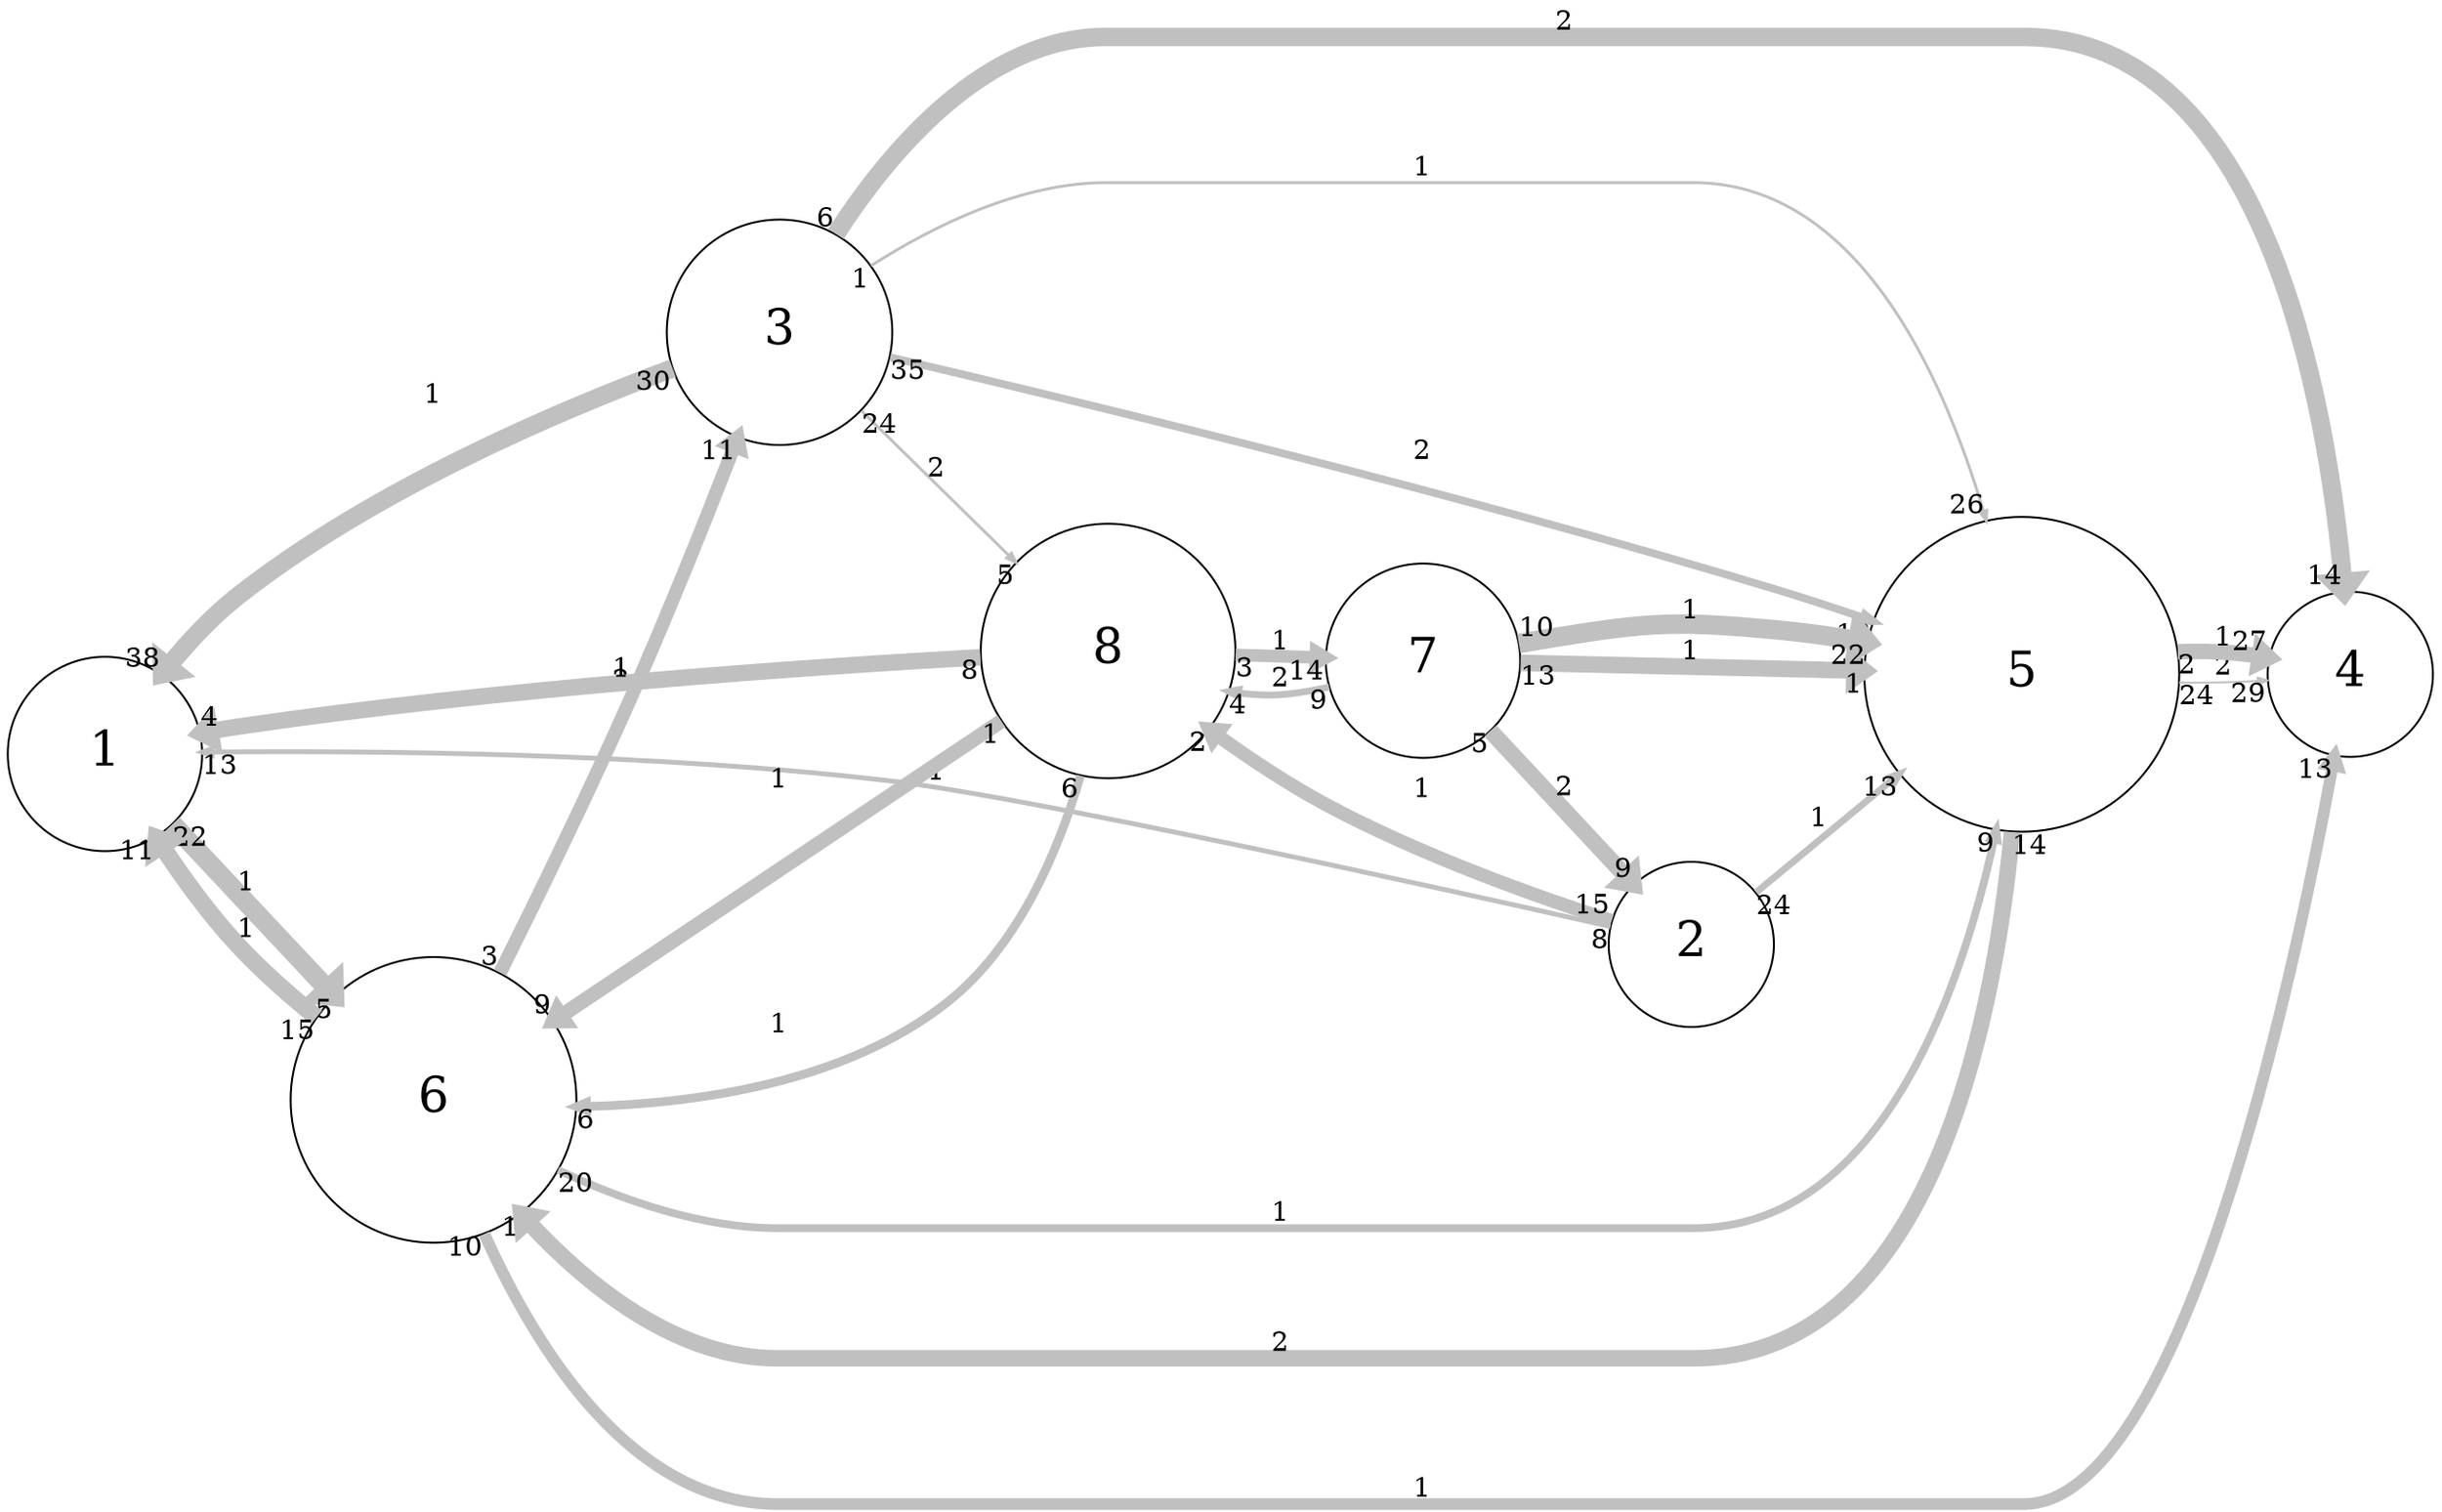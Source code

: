 digraph "" {
	graph [bb="0,0,1225,867.5",
		overlap=false,
		rankdir=LR,
		ratio=0.5,
		scale=1,
		splines=spline
	];
	node [fontsize=25,
		label="\N",
		shape=circle
	];
	edge [arrowsize=0.5,
		splines=true
	];
	0	[height=1.3929,
		label=1,
		pos="49.964,460",
		width=1.3929];
	5	[height=2.0357,
		label=6,
		pos="215.96,387",
		width=2.0357];
	0 -> 5	[key=0,
		capacity=1,
		color=grey,
		from_pd=21,
		head_lp="145.3,408.26",
		headlabel=5,
		label=1,
		lp="121.96,436.25",
		penwidth=10.0,
		pos="e,148.68,416.51 96.212,439.86 109,434.16 123.3,427.8 137.42,421.52",
		pt=1,
		tail_lp="102.96,431.61",
		taillabel=22,
		to_pd=4];
	5 -> 0	[key=0,
		capacity=1,
		color=grey,
		from_pd=14,
		head_lp="80.864,418.53",
		headlabel=11,
		label=1,
		lp="121.96,416.25",
		penwidth=9.0,
		pos="e,87.614,426.78 143.25,398.46 134.75,400.92 126.35,403.9 118.59,407.5 111.34,410.87 104.16,415.13 97.331,419.77",
		pt=3,
		tail_lp="136.5,390.21",
		taillabel=15,
		to_pd=10];
	4	[height=2.25,
		label=5,
		pos="1016,334",
		width=2.25];
	5 -> 4	[key=0,
		capacity=1,
		color=grey,
		from_pd=19,
		head_lp="931.27,330.65",
		headlabel=9,
		label=1,
		lp="642.96,366.25",
		penwidth=4.0,
		pos="e,934.64,338.9 289.48,381.84 378.04,375.57 532.42,364.74 664.82,356 752.84,350.19 853.32,343.91 924,339.56",
		pt=13,
		tail_lp="296.23,373.59",
		taillabel=20,
		to_pd=8];
	2	[height=1.6071,
		label=3,
		pos="389.96,142",
		width=1.6071];
	5 -> 2	[key=0,
		capacity=2,
		color=grey,
		from_pd=2,
		head_lp="349.1,197.42",
		headlabel=11,
		label=2,
		lp="310.96,266.25",
		penwidth=7.0,
		pos="e,355.85,189.17 258.82,327.38 286.32,288.21 322.08,237.26 349.16,198.7",
		pt=7,
		tail_lp="255.45,319.13",
		taillabel=3,
		to_pd=10];
	3	[height=1.1786,
		label=4,
		pos="1183,334",
		width=1.1786];
	5 -> 3	[key=0,
		capacity=1,
		color=grey,
		from_pd=9,
		head_lp="1168.5,384.35",
		headlabel=13,
		label=1,
		lp="714.96,777.25",
		penwidth=6.0,
		pos="e,1175.3,376.1 218.37,460.65 224.83,571.66 255.14,769 388.96,769 388.96,769 388.96,769 1017,769 1097.8,769 1153.1,503.27 1173.4,\
387.19",
		pt=9,
		tail_lp="211.62,468.9",
		taillabel=10,
		to_pd=12];
	1	[height=1.1786,
		label=2,
		pos="849.96,572",
		width=1.1786];
	1 -> 0	[key=0,
		capacity=1,
		color=grey,
		from_pd=7,
		head_lp="54.007,517.37",
		headlabel=13,
		label=1,
		lp="468.96,859.25",
		penwidth=2.5,
		pos="e,60.757,509.12 847.56,614.68 842.47,692.83 819.39,851 715.96,851 214.96,851 214.96,851 214.96,851 143.56,851 86.199,626.47 62.6,\
517.7",
		pt=16,
		tail_lp="844.19,622.93",
		taillabel=8,
		to_pd=12];
	1 -> 4	[key=0,
		capacity=1,
		color=grey,
		from_pd=23,
		head_lp="975.89,408.75",
		headlabel=13,
		label=1,
		lp="913.96,490.25",
		penwidth=3.5,
		pos="e,969.14,400.5 874.99,537.14 898.09,503.61 933.77,451.83 963.32,408.95",
		pt=14,
		tail_lp="881.74,528.89",
		taillabel=24,
		to_pd=12];
	7	[height=1.8214,
		label=8,
		pos="555.96,484",
		width=1.8214];
	1 -> 7	[key=0,
		capacity=1,
		color=grey,
		from_pd=14,
		head_lp="622.62,494.52",
		headlabel=2,
		label=1,
		lp="714.96,555.25",
		penwidth=7.0,
		pos="e,619.25,502.77 809.18,560.01 763.33,546.19 687.01,523.19 630.31,506.1",
		pt=7,
		tail_lp="802.43,568.26",
		taillabel=15,
		to_pd=1];
	4 -> 5	[key=0,
		capacity=2,
		color=grey,
		from_pd=13,
		head_lp="223.37,468.15",
		headlabel=1,
		label=2,
		lp="642.96,693.25",
		penwidth=8.5,
		pos="e,226.75,459.9 1001.4,413.97 986.05,479.5 954.65,569.8 892.39,623 805.88,696.93 757.76,685 643.96,685 388.96,685 388.96,685 388.96,\
685 289.88,685 246.99,559.89 229.07,471.8",
		pt=4,
		tail_lp="1008.1,422.22",
		taillabel=14,
		to_pd=0];
	4 -> 3	[key=0,
		capacity=2,
		color=grey,
		from_pd=23,
		head_lp="1133.5,325.75",
		headlabel=29,
		label=2,
		lp="1119,342.25",
		penwidth=1.0,
		pos="e,1140.2,334 1097,334 1109.7,334 1122.3,334 1133.9,334",
		pt=19,
		tail_lp="1103.8,325.75",
		taillabel=24,
		to_pd=28];
	4 -> 3	[key=1,
		capacity=1,
		color=grey,
		from_pd=1,
		head_lp="1136.2,310.3",
		headlabel=27,
		label=1,
		lp="1119,322.25",
		penwidth=8.0,
		pos="e,1143,318.55 1094.6,312.51 1103.9,311.82 1113.3,311.99 1122.3,313.5 1125.4,314.02 1128.6,314.67 1131.7,315.43",
		pt=5,
		tail_lp="1097.9,304.26",
		taillabel=2,
		to_pd=26];
	7 -> 0	[key=0,
		capacity=1,
		color=grey,
		from_pd=7,
		head_lp="102.54,463.43",
		headlabel=4,
		label=1,
		lp="310.96,513.25",
		penwidth=8.5,
		pos="e,99.168,471.68 491.5,497.84 477.2,500.4 462.05,502.68 447.82,504 328,515.09 188.2,490.91 110.61,474.19",
		pt=4,
		tail_lp="488.12,489.59",
		taillabel=8,
		to_pd=3];
	7 -> 5	[key=0,
		capacity=1,
		color=grey,
		from_pd=0,
		head_lp="291.3,411.35",
		headlabel=9,
		label=1,
		lp="389.96,454.25",
		penwidth=7.5,
		pos="e,287.93,403.1 494.11,460.98 479.08,455.61 462.94,450.12 447.82,445.5 398.99,430.58 343.54,416.44 299.23,405.8",
		pt=6,
		tail_lp="490.74,452.73",
		taillabel=1,
		to_pd=8];
	7 -> 5	[key=1,
		capacity=1,
		color=grey,
		from_pd=5,
		head_lp="277.54,423.68",
		headlabel=6,
		label=1,
		lp="389.96,492.25",
		penwidth=4.5,
		pos="e,274.16,431.93 490.3,485.65 444.85,484.9 383.28,479.98 332.11,462 315.42,456.14 298.75,447.38 283.48,437.9",
		pt=12,
		tail_lp="486.93,477.4",
		taillabel=6,
		to_pd=5];
	6	[height=1.3929,
		label=7,
		pos="714.96,415",
		width=1.3929];
	7 -> 6	[key=0,
		capacity=1,
		color=grey,
		from_pd=2,
		head_lp="657.94,410.34",
		headlabel=14,
		label=1,
		lp="642.96,434.25",
		penwidth=6.5,
		pos="e,664.69,418.59 607.23,442.83 617.45,436.11 628.48,429.91 639.59,425.5 644.02,423.74 648.7,422.27 653.47,421.04",
		pt=8,
		tail_lp="603.85,434.58",
		taillabel=3,
		to_pd=13];
	2 -> 0	[key=0,
		capacity=1,
		color=grey,
		from_pd=29,
		head_lp="61.288,404.47",
		headlabel=38,
		label=1,
		lp="215.96,297.25",
		penwidth=9.5,
		pos="e,68.038,412.72 335.75,163.4 281.68,187.31 198.18,230.41 142.68,288.5 111.74,320.88 88.239,365.75 72.775,401.47",
		pt=2,
		tail_lp="329,171.65",
		taillabel=30,
		to_pd=37];
	2 -> 4	[key=0,
		capacity=1,
		color=grey,
		from_pd=0,
		head_lp="968.17,255.52",
		headlabel=26,
		label=1,
		lp="714.96,189.25",
		penwidth=1.5,
		pos="e,974.92,263.77 444.87,161.5 476.5,171.25 517.5,181 554.96,181 554.96,181 554.96,181 850.96,181 901.07,181 942.24,219.65 970.79,\
258.1",
		pt=18,
		tail_lp="448.24,169.75",
		taillabel=1,
		to_pd=25];
	2 -> 4	[key=1,
		capacity=2,
		color=grey,
		from_pd=34,
		head_lp="1004.8,246.3",
		headlabel=18,
		label=2,
		lp="714.96,92.25",
		penwidth=4.0,
		pos="e,998.01,254.55 441.06,114.36 472.74,99.42 515.1,84 554.96,84 554.96,84 554.96,84 850.96,84 930,84 973.04,172.44 994.93,244.11",
		pt=13,
		tail_lp="447.81,122.61",
		taillabel=35,
		to_pd=17];
	2 -> 7	[key=0,
		capacity=2,
		color=grey,
		from_pd=23,
		head_lp="523.27,416.7",
		headlabel=5,
		label=2,
		lp="468.96,311.25",
		penwidth=1.5,
		pos="e,526.65,424.95 415.87,193.94 444.74,254.13 492.33,353.39 523.67,418.74",
		pt=18,
		tail_lp="409.12,202.19",
		taillabel=24,
		to_pd=4];
	2 -> 3	[key=0,
		capacity=2,
		color=grey,
		from_pd=5,
		head_lp="1173.4,283.11",
		headlabel=14,
		label=2,
		lp="785.96,8.25",
		penwidth=9.5,
		pos="e,1180.2,291.36 420.42,92.734 449.09,51.721 496.78,0 554.96,0 554.96,0 554.96,0 1017,0 1140,0 1171.3,184.39 1179.2,279.16",
		pt=2,
		tail_lp="417.05,84.484",
		taillabel=6,
		to_pd=13];
	6 -> 1	[key=0,
		capacity=2,
		color=grey,
		from_pd=4,
		head_lp="818.4,531.66",
		headlabel=9,
		label=2,
		lp="785.96,507.25",
		penwidth=8.5,
		pos="e,821.78,539.91 748.16,453.01 768.05,476.48 793.57,506.61 813.95,530.67",
		pt=4,
		tail_lp="751.53,461.26",
		taillabel=5,
		to_pd=8];
	6 -> 4	[key=0,
		capacity=1,
		color=grey,
		from_pd=12,
		head_lp="934.04,363.26",
		headlabel=1,
		label=1,
		lp="849.96,398.25",
		penwidth=8.5,
		pos="e,937.42,355.01 763.67,402.08 807.22,390.28 872.71,372.54 925.92,358.12",
		pt=4,
		tail_lp="770.42,410.33",
		taillabel=13,
		to_pd=0];
	6 -> 4	[key=1,
		capacity=1,
		color=grey,
		from_pd=9,
		head_lp="956.93,390.36",
		headlabel=22,
		label=1,
		lp="849.96,429.25",
		penwidth=10.0,
		pos="e,950.18,382.11 765.35,419.95 801.34,421.98 850.86,421.47 892.39,409 908.45,404.18 924.52,396.73 939.49,388.35",
		pt=1,
		tail_lp="772.1,428.2",
		taillabel=10,
		to_pd=21];
	6 -> 7	[key=0,
		capacity=2,
		color=grey,
		from_pd=8,
		head_lp="619.69,449.66",
		headlabel=4,
		label=2,
		lp="642.96,456.25",
		penwidth=3.5,
		pos="e,616.32,457.91 668.72,434.88 655.19,440.83 640.04,447.49 625.37,453.93",
		pt=14,
		tail_lp="665.35,426.63",
		taillabel=9,
		to_pd=3];
}
